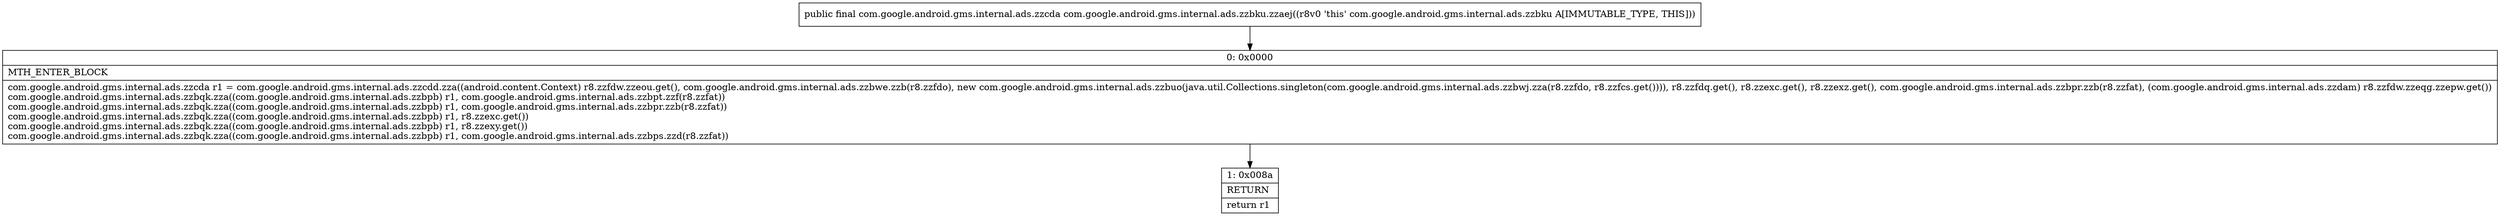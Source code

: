 digraph "CFG forcom.google.android.gms.internal.ads.zzbku.zzaej()Lcom\/google\/android\/gms\/internal\/ads\/zzcda;" {
Node_0 [shape=record,label="{0\:\ 0x0000|MTH_ENTER_BLOCK\l|com.google.android.gms.internal.ads.zzcda r1 = com.google.android.gms.internal.ads.zzcdd.zza((android.content.Context) r8.zzfdw.zzeou.get(), com.google.android.gms.internal.ads.zzbwe.zzb(r8.zzfdo), new com.google.android.gms.internal.ads.zzbuo(java.util.Collections.singleton(com.google.android.gms.internal.ads.zzbwj.zza(r8.zzfdo, r8.zzfcs.get()))), r8.zzfdq.get(), r8.zzexc.get(), r8.zzexz.get(), com.google.android.gms.internal.ads.zzbpr.zzb(r8.zzfat), (com.google.android.gms.internal.ads.zzdam) r8.zzfdw.zzeqg.zzepw.get())\lcom.google.android.gms.internal.ads.zzbqk.zza((com.google.android.gms.internal.ads.zzbpb) r1, com.google.android.gms.internal.ads.zzbpt.zzf(r8.zzfat))\lcom.google.android.gms.internal.ads.zzbqk.zza((com.google.android.gms.internal.ads.zzbpb) r1, com.google.android.gms.internal.ads.zzbpr.zzb(r8.zzfat))\lcom.google.android.gms.internal.ads.zzbqk.zza((com.google.android.gms.internal.ads.zzbpb) r1, r8.zzexc.get())\lcom.google.android.gms.internal.ads.zzbqk.zza((com.google.android.gms.internal.ads.zzbpb) r1, r8.zzexy.get())\lcom.google.android.gms.internal.ads.zzbqk.zza((com.google.android.gms.internal.ads.zzbpb) r1, com.google.android.gms.internal.ads.zzbps.zzd(r8.zzfat))\l}"];
Node_1 [shape=record,label="{1\:\ 0x008a|RETURN\l|return r1\l}"];
MethodNode[shape=record,label="{public final com.google.android.gms.internal.ads.zzcda com.google.android.gms.internal.ads.zzbku.zzaej((r8v0 'this' com.google.android.gms.internal.ads.zzbku A[IMMUTABLE_TYPE, THIS])) }"];
MethodNode -> Node_0;
Node_0 -> Node_1;
}

